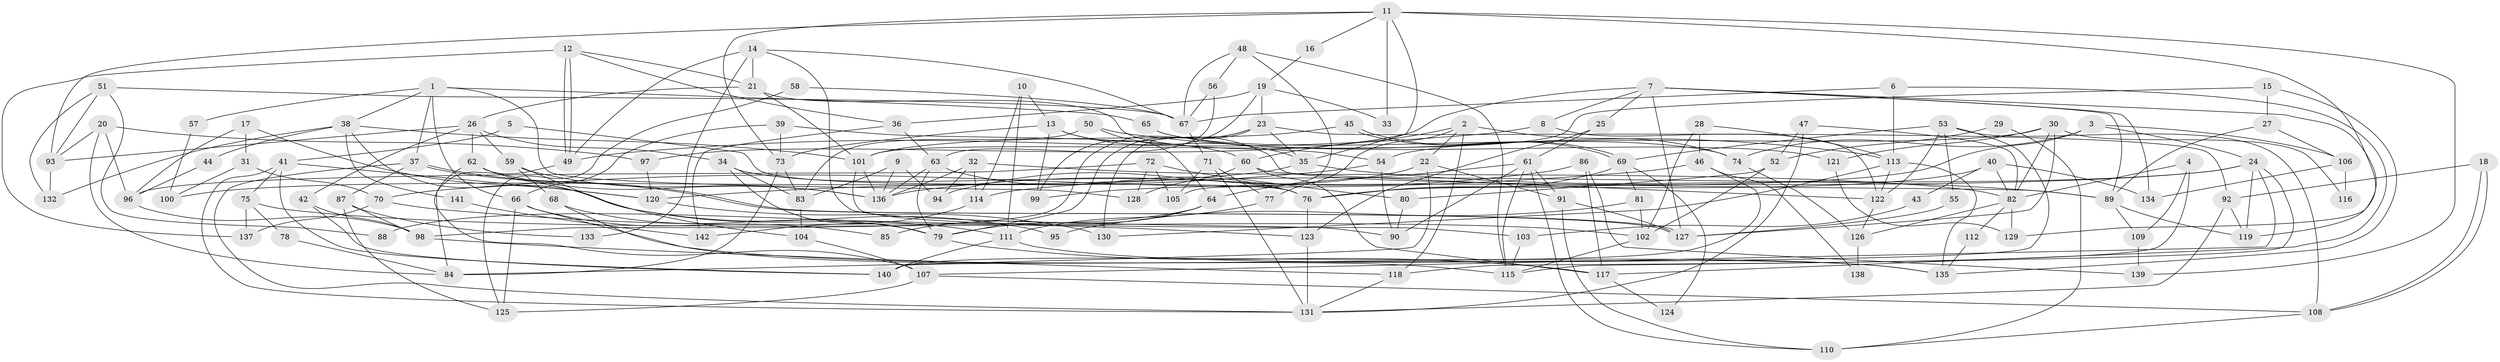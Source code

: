 // Generated by graph-tools (version 1.1) at 2025/36/03/09/25 02:36:15]
// undirected, 142 vertices, 284 edges
graph export_dot {
graph [start="1"]
  node [color=gray90,style=filled];
  1;
  2;
  3;
  4;
  5;
  6;
  7;
  8;
  9;
  10;
  11;
  12;
  13;
  14;
  15;
  16;
  17;
  18;
  19;
  20;
  21;
  22;
  23;
  24;
  25;
  26;
  27;
  28;
  29;
  30;
  31;
  32;
  33;
  34;
  35;
  36;
  37;
  38;
  39;
  40;
  41;
  42;
  43;
  44;
  45;
  46;
  47;
  48;
  49;
  50;
  51;
  52;
  53;
  54;
  55;
  56;
  57;
  58;
  59;
  60;
  61;
  62;
  63;
  64;
  65;
  66;
  67;
  68;
  69;
  70;
  71;
  72;
  73;
  74;
  75;
  76;
  77;
  78;
  79;
  80;
  81;
  82;
  83;
  84;
  85;
  86;
  87;
  88;
  89;
  90;
  91;
  92;
  93;
  94;
  95;
  96;
  97;
  98;
  99;
  100;
  101;
  102;
  103;
  104;
  105;
  106;
  107;
  108;
  109;
  110;
  111;
  112;
  113;
  114;
  115;
  116;
  117;
  118;
  119;
  120;
  121;
  122;
  123;
  124;
  125;
  126;
  127;
  128;
  129;
  130;
  131;
  132;
  133;
  134;
  135;
  136;
  137;
  138;
  139;
  140;
  141;
  142;
  1 -- 37;
  1 -- 128;
  1 -- 38;
  1 -- 57;
  1 -- 65;
  1 -- 66;
  2 -- 77;
  2 -- 60;
  2 -- 22;
  2 -- 74;
  2 -- 118;
  3 -- 74;
  3 -- 24;
  3 -- 76;
  3 -- 106;
  4 -- 109;
  4 -- 82;
  4 -- 118;
  5 -- 41;
  5 -- 76;
  6 -- 113;
  6 -- 67;
  6 -- 117;
  7 -- 127;
  7 -- 119;
  7 -- 8;
  7 -- 25;
  7 -- 89;
  7 -- 97;
  7 -- 134;
  8 -- 49;
  8 -- 122;
  9 -- 94;
  9 -- 83;
  9 -- 136;
  10 -- 13;
  10 -- 111;
  10 -- 114;
  11 -- 93;
  11 -- 35;
  11 -- 16;
  11 -- 33;
  11 -- 73;
  11 -- 129;
  11 -- 139;
  12 -- 21;
  12 -- 49;
  12 -- 49;
  12 -- 36;
  12 -- 137;
  13 -- 89;
  13 -- 73;
  13 -- 35;
  13 -- 99;
  14 -- 67;
  14 -- 49;
  14 -- 21;
  14 -- 90;
  14 -- 133;
  15 -- 101;
  15 -- 27;
  15 -- 135;
  16 -- 19;
  17 -- 96;
  17 -- 120;
  17 -- 31;
  18 -- 108;
  18 -- 108;
  18 -- 92;
  19 -- 99;
  19 -- 36;
  19 -- 23;
  19 -- 33;
  20 -- 93;
  20 -- 97;
  20 -- 84;
  20 -- 96;
  21 -- 26;
  21 -- 54;
  21 -- 101;
  22 -- 84;
  22 -- 91;
  22 -- 94;
  23 -- 98;
  23 -- 35;
  23 -- 79;
  23 -- 92;
  23 -- 130;
  24 -- 115;
  24 -- 119;
  24 -- 99;
  24 -- 107;
  24 -- 114;
  25 -- 123;
  25 -- 61;
  26 -- 34;
  26 -- 59;
  26 -- 42;
  26 -- 62;
  26 -- 93;
  27 -- 106;
  27 -- 89;
  28 -- 46;
  28 -- 113;
  28 -- 102;
  29 -- 52;
  29 -- 110;
  30 -- 54;
  30 -- 127;
  30 -- 82;
  30 -- 116;
  30 -- 121;
  31 -- 70;
  31 -- 100;
  32 -- 114;
  32 -- 136;
  32 -- 82;
  32 -- 94;
  34 -- 79;
  34 -- 76;
  34 -- 83;
  35 -- 89;
  35 -- 100;
  36 -- 63;
  36 -- 142;
  37 -- 87;
  37 -- 127;
  37 -- 127;
  37 -- 131;
  38 -- 101;
  38 -- 44;
  38 -- 95;
  38 -- 132;
  38 -- 141;
  39 -- 60;
  39 -- 73;
  39 -- 66;
  40 -- 82;
  40 -- 76;
  40 -- 43;
  40 -- 134;
  41 -- 120;
  41 -- 131;
  41 -- 75;
  41 -- 140;
  42 -- 140;
  42 -- 98;
  43 -- 103;
  44 -- 96;
  45 -- 69;
  45 -- 69;
  45 -- 101;
  46 -- 70;
  46 -- 140;
  46 -- 138;
  47 -- 82;
  47 -- 131;
  47 -- 52;
  48 -- 105;
  48 -- 115;
  48 -- 56;
  48 -- 67;
  49 -- 84;
  50 -- 64;
  50 -- 113;
  50 -- 83;
  51 -- 93;
  51 -- 67;
  51 -- 88;
  51 -- 132;
  52 -- 102;
  52 -- 80;
  53 -- 140;
  53 -- 122;
  53 -- 55;
  53 -- 69;
  53 -- 108;
  54 -- 90;
  54 -- 120;
  55 -- 127;
  56 -- 63;
  56 -- 67;
  57 -- 100;
  58 -- 125;
  58 -- 67;
  59 -- 136;
  59 -- 104;
  59 -- 68;
  60 -- 117;
  60 -- 122;
  60 -- 128;
  61 -- 110;
  61 -- 64;
  61 -- 90;
  61 -- 91;
  61 -- 115;
  62 -- 107;
  62 -- 111;
  62 -- 136;
  63 -- 76;
  63 -- 136;
  63 -- 79;
  64 -- 79;
  64 -- 85;
  64 -- 88;
  65 -- 121;
  65 -- 74;
  66 -- 85;
  66 -- 125;
  66 -- 135;
  67 -- 71;
  68 -- 79;
  68 -- 115;
  69 -- 76;
  69 -- 81;
  69 -- 124;
  70 -- 137;
  70 -- 123;
  71 -- 131;
  71 -- 77;
  71 -- 105;
  72 -- 80;
  72 -- 96;
  72 -- 105;
  72 -- 128;
  73 -- 83;
  73 -- 84;
  74 -- 126;
  75 -- 102;
  75 -- 78;
  75 -- 137;
  76 -- 123;
  77 -- 111;
  78 -- 84;
  79 -- 117;
  80 -- 90;
  81 -- 102;
  81 -- 95;
  82 -- 112;
  82 -- 126;
  82 -- 129;
  83 -- 104;
  86 -- 117;
  86 -- 136;
  86 -- 139;
  87 -- 98;
  87 -- 125;
  87 -- 133;
  89 -- 109;
  89 -- 119;
  91 -- 110;
  91 -- 127;
  92 -- 131;
  92 -- 119;
  93 -- 132;
  96 -- 98;
  97 -- 120;
  98 -- 118;
  101 -- 136;
  101 -- 103;
  102 -- 115;
  103 -- 115;
  104 -- 107;
  106 -- 134;
  106 -- 116;
  107 -- 108;
  107 -- 125;
  108 -- 110;
  109 -- 139;
  111 -- 135;
  111 -- 140;
  112 -- 135;
  113 -- 135;
  113 -- 122;
  113 -- 130;
  114 -- 142;
  117 -- 124;
  118 -- 131;
  120 -- 130;
  121 -- 129;
  122 -- 126;
  123 -- 131;
  126 -- 138;
  141 -- 142;
}

